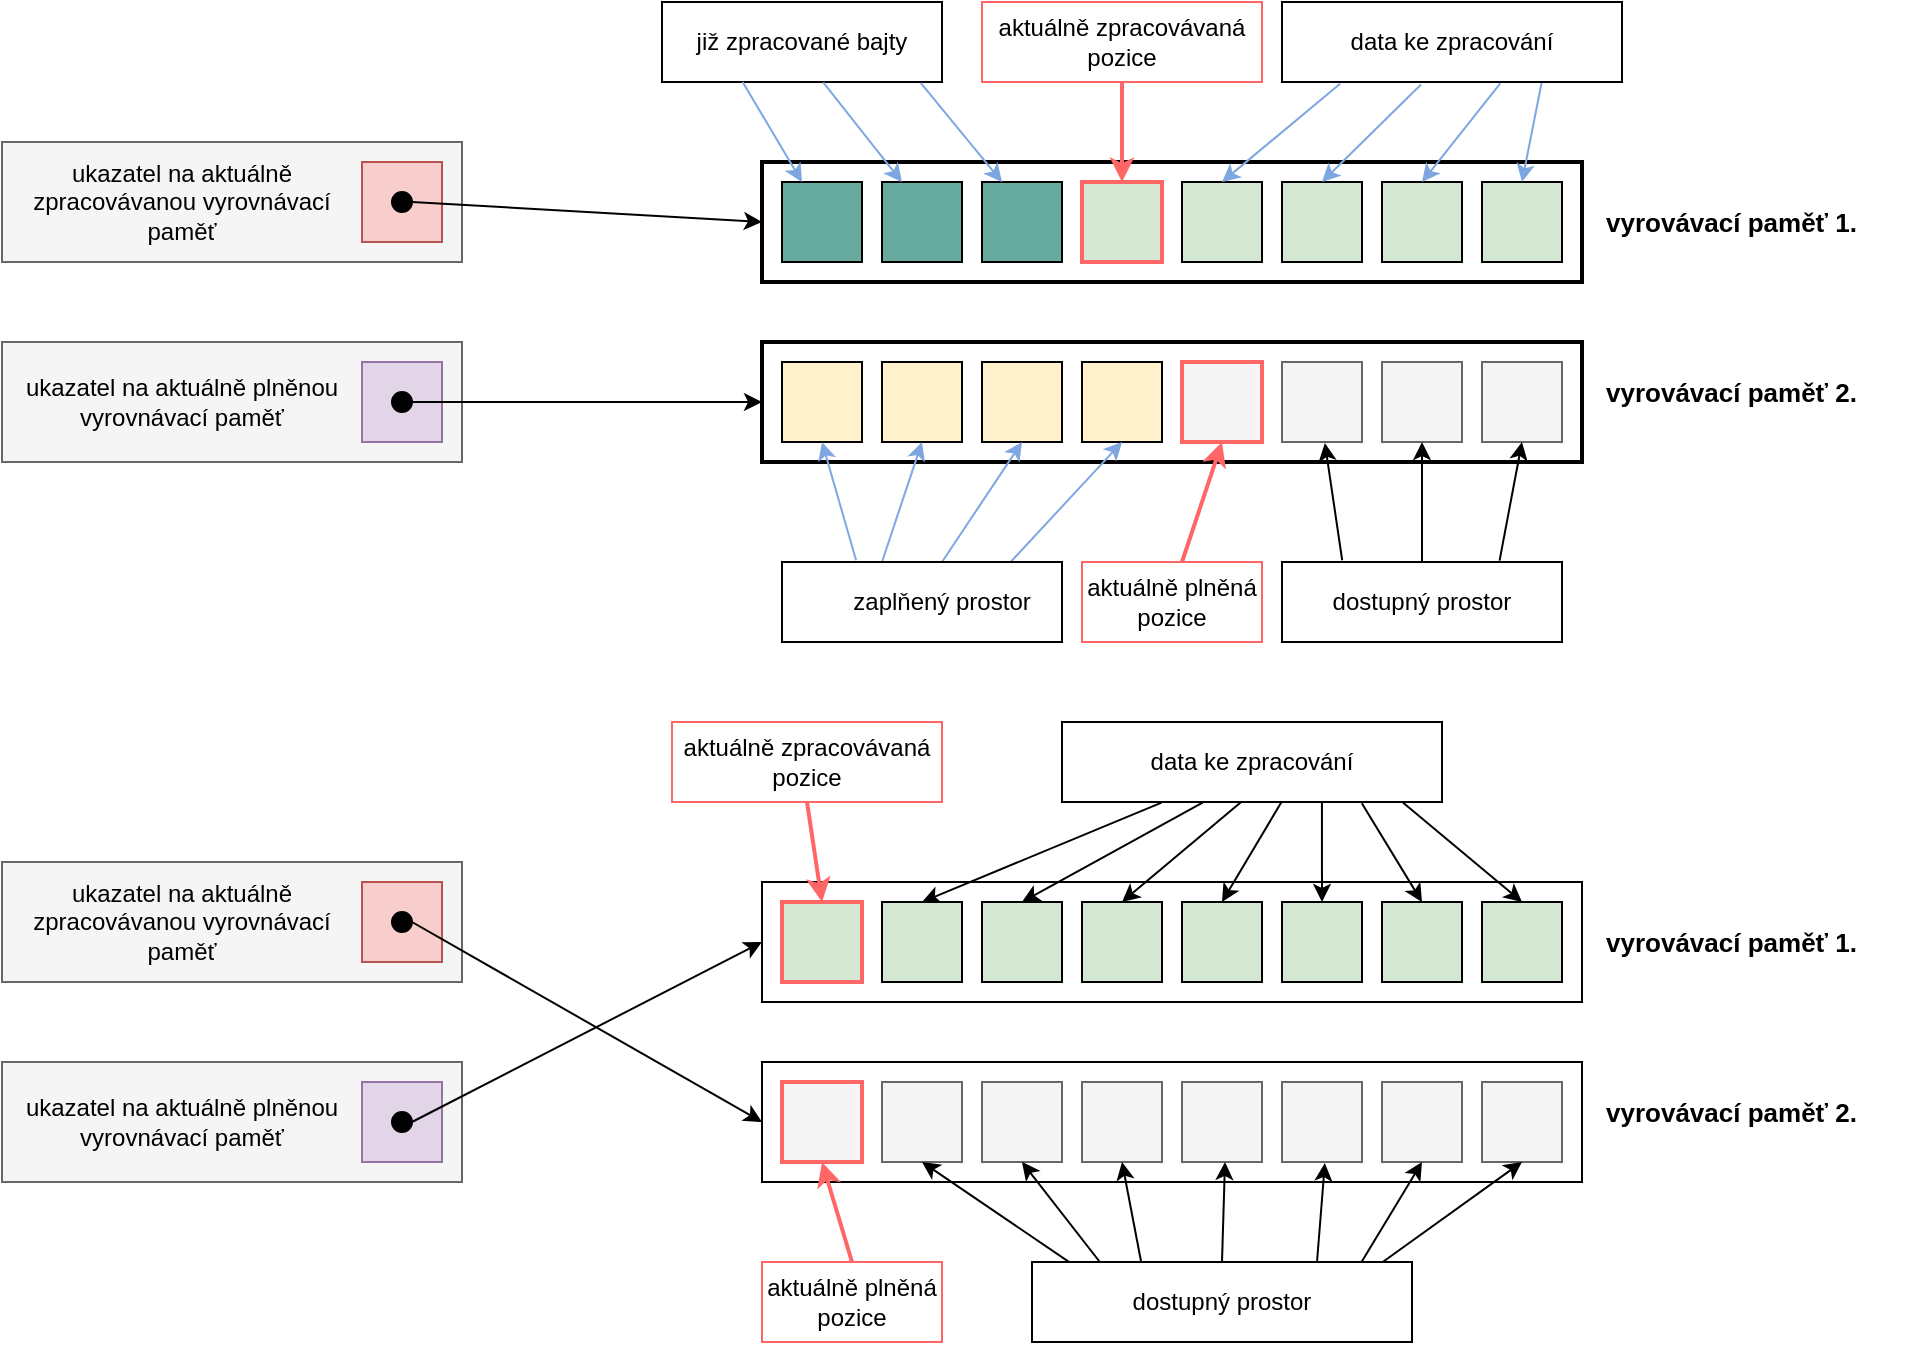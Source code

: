 <mxfile version="26.0.9">
  <diagram name="Page-1" id="GUuWuFQuGnMehdOBSOGq">
    <mxGraphModel dx="1434" dy="836" grid="1" gridSize="10" guides="1" tooltips="1" connect="1" arrows="1" fold="1" page="1" pageScale="1" pageWidth="1169" pageHeight="827" math="0" shadow="0">
      <root>
        <mxCell id="0" />
        <mxCell id="1" parent="0" />
        <mxCell id="bvdnGXiHSrHb0jFeeu1T-123" value="" style="rounded=0;whiteSpace=wrap;html=1;" parent="1" vertex="1">
          <mxGeometry x="370" y="160" width="140" height="40" as="geometry" />
        </mxCell>
        <mxCell id="bvdnGXiHSrHb0jFeeu1T-1" value="" style="rounded=0;whiteSpace=wrap;html=1;strokeWidth=2;" parent="1" vertex="1">
          <mxGeometry x="420" y="330" width="410" height="60" as="geometry" />
        </mxCell>
        <mxCell id="bvdnGXiHSrHb0jFeeu1T-2" value="" style="rounded=0;whiteSpace=wrap;html=1;fillColor=#fff2cc;strokeColor=#000000;strokeWidth=1;" parent="1" vertex="1">
          <mxGeometry x="430" y="340" width="40" height="40" as="geometry" />
        </mxCell>
        <mxCell id="bvdnGXiHSrHb0jFeeu1T-3" value="" style="rounded=0;whiteSpace=wrap;html=1;fillColor=#fff2cc;strokeColor=#000000;" parent="1" vertex="1">
          <mxGeometry x="480" y="340" width="40" height="40" as="geometry" />
        </mxCell>
        <mxCell id="bvdnGXiHSrHb0jFeeu1T-4" value="" style="rounded=0;whiteSpace=wrap;html=1;fillColor=#fff2cc;strokeColor=#000000;" parent="1" vertex="1">
          <mxGeometry x="530" y="340" width="40" height="40" as="geometry" />
        </mxCell>
        <mxCell id="bvdnGXiHSrHb0jFeeu1T-5" value="" style="rounded=0;whiteSpace=wrap;html=1;fillColor=#fff2cc;strokeColor=#000000;" parent="1" vertex="1">
          <mxGeometry x="580" y="340" width="40" height="40" as="geometry" />
        </mxCell>
        <mxCell id="bvdnGXiHSrHb0jFeeu1T-6" value="" style="rounded=0;whiteSpace=wrap;html=1;fillColor=#f5f5f5;strokeColor=#FF6666;fontColor=#333333;strokeWidth=2;" parent="1" vertex="1">
          <mxGeometry x="630" y="340" width="40" height="40" as="geometry" />
        </mxCell>
        <mxCell id="bvdnGXiHSrHb0jFeeu1T-7" value="" style="rounded=0;whiteSpace=wrap;html=1;strokeWidth=2;" parent="1" vertex="1">
          <mxGeometry x="420" y="240" width="410" height="60" as="geometry" />
        </mxCell>
        <mxCell id="bvdnGXiHSrHb0jFeeu1T-8" value="" style="rounded=0;whiteSpace=wrap;html=1;fillColor=#d5e8d4;strokeColor=#000000;" parent="1" vertex="1">
          <mxGeometry x="780" y="250" width="40" height="40" as="geometry" />
        </mxCell>
        <mxCell id="bvdnGXiHSrHb0jFeeu1T-13" value="" style="rounded=0;whiteSpace=wrap;html=1;fillColor=#d5e8d4;strokeColor=#000000;" parent="1" vertex="1">
          <mxGeometry x="680" y="250" width="40" height="40" as="geometry" />
        </mxCell>
        <mxCell id="bvdnGXiHSrHb0jFeeu1T-14" value="" style="rounded=0;whiteSpace=wrap;html=1;fillColor=#d5e8d4;strokeColor=#000000;" parent="1" vertex="1">
          <mxGeometry x="730" y="250" width="40" height="40" as="geometry" />
        </mxCell>
        <mxCell id="bvdnGXiHSrHb0jFeeu1T-15" value="" style="rounded=0;whiteSpace=wrap;html=1;fillColor=#d5e8d4;strokeColor=#FF6666;strokeWidth=2;" parent="1" vertex="1">
          <mxGeometry x="580" y="250" width="40" height="40" as="geometry" />
        </mxCell>
        <mxCell id="bvdnGXiHSrHb0jFeeu1T-16" value="" style="rounded=0;whiteSpace=wrap;html=1;fillColor=#d5e8d4;strokeColor=#000000;" parent="1" vertex="1">
          <mxGeometry x="630" y="250" width="40" height="40" as="geometry" />
        </mxCell>
        <mxCell id="bvdnGXiHSrHb0jFeeu1T-17" value="" style="rounded=0;whiteSpace=wrap;html=1;fillColor=#67AB9F;strokeColor=#000000;" parent="1" vertex="1">
          <mxGeometry x="480" y="250" width="40" height="40" as="geometry" />
        </mxCell>
        <mxCell id="bvdnGXiHSrHb0jFeeu1T-18" value="" style="rounded=0;whiteSpace=wrap;html=1;fillColor=#67AB9F;strokeColor=#000000;" parent="1" vertex="1">
          <mxGeometry x="530" y="250" width="40" height="40" as="geometry" />
        </mxCell>
        <mxCell id="bvdnGXiHSrHb0jFeeu1T-19" value="" style="rounded=0;whiteSpace=wrap;html=1;fillColor=#67AB9F;strokeColor=#000000;" parent="1" vertex="1">
          <mxGeometry x="430" y="250" width="40" height="40" as="geometry" />
        </mxCell>
        <mxCell id="bvdnGXiHSrHb0jFeeu1T-22" value="" style="endArrow=classic;html=1;rounded=0;entryX=0.25;entryY=0;entryDx=0;entryDy=0;fillColor=#f8cecc;strokeColor=#7EA6E0;exitX=0.288;exitY=0.999;exitDx=0;exitDy=0;exitPerimeter=0;" parent="1" source="bvdnGXiHSrHb0jFeeu1T-26" target="bvdnGXiHSrHb0jFeeu1T-19" edge="1">
          <mxGeometry width="50" height="50" relative="1" as="geometry">
            <mxPoint x="390" y="190" as="sourcePoint" />
            <mxPoint x="400" y="150" as="targetPoint" />
          </mxGeometry>
        </mxCell>
        <mxCell id="bvdnGXiHSrHb0jFeeu1T-23" value="" style="endArrow=classic;html=1;rounded=0;entryX=0.25;entryY=0;entryDx=0;entryDy=0;fillColor=#f8cecc;strokeColor=#7EA6E0;exitX=0.576;exitY=1.005;exitDx=0;exitDy=0;exitPerimeter=0;" parent="1" source="bvdnGXiHSrHb0jFeeu1T-26" target="bvdnGXiHSrHb0jFeeu1T-17" edge="1">
          <mxGeometry width="50" height="50" relative="1" as="geometry">
            <mxPoint x="410" y="190" as="sourcePoint" />
            <mxPoint x="450" y="250" as="targetPoint" />
          </mxGeometry>
        </mxCell>
        <mxCell id="bvdnGXiHSrHb0jFeeu1T-24" value="" style="endArrow=classic;html=1;rounded=0;entryX=0.25;entryY=0;entryDx=0;entryDy=0;fillColor=#f8cecc;strokeColor=#7EA6E0;exitX=0.924;exitY=1.012;exitDx=0;exitDy=0;exitPerimeter=0;" parent="1" source="bvdnGXiHSrHb0jFeeu1T-26" edge="1">
          <mxGeometry width="50" height="50" relative="1" as="geometry">
            <mxPoint x="460" y="190" as="sourcePoint" />
            <mxPoint x="540" y="250" as="targetPoint" />
          </mxGeometry>
        </mxCell>
        <mxCell id="bvdnGXiHSrHb0jFeeu1T-26" value="již zpracované bajty" style="text;html=1;align=center;verticalAlign=middle;whiteSpace=wrap;rounded=0;" parent="1" vertex="1">
          <mxGeometry x="370" y="160" width="140" height="40" as="geometry" />
        </mxCell>
        <mxCell id="bvdnGXiHSrHb0jFeeu1T-27" value="" style="endArrow=classic;html=1;rounded=0;entryX=0.5;entryY=0;entryDx=0;entryDy=0;fillColor=#dae8fc;strokeColor=#FF6666;exitX=0.5;exitY=1;exitDx=0;exitDy=0;strokeWidth=2;" parent="1" source="bvdnGXiHSrHb0jFeeu1T-121" target="bvdnGXiHSrHb0jFeeu1T-15" edge="1">
          <mxGeometry width="50" height="50" relative="1" as="geometry">
            <mxPoint x="600" y="210" as="sourcePoint" />
            <mxPoint x="590" y="300" as="targetPoint" />
          </mxGeometry>
        </mxCell>
        <mxCell id="bvdnGXiHSrHb0jFeeu1T-30" value="" style="endArrow=classic;html=1;rounded=0;exitX=0.171;exitY=1.022;exitDx=0;exitDy=0;entryX=0.5;entryY=0;entryDx=0;entryDy=0;fillColor=#fff2cc;strokeColor=#7EA6E0;exitPerimeter=0;" parent="1" source="bvdnGXiHSrHb0jFeeu1T-34" target="bvdnGXiHSrHb0jFeeu1T-16" edge="1">
          <mxGeometry width="50" height="50" relative="1" as="geometry">
            <mxPoint x="680.0" y="190" as="sourcePoint" />
            <mxPoint x="720" y="300" as="targetPoint" />
          </mxGeometry>
        </mxCell>
        <mxCell id="bvdnGXiHSrHb0jFeeu1T-31" value="" style="endArrow=classic;html=1;rounded=0;exitX=0.409;exitY=1.031;exitDx=0;exitDy=0;entryX=0.5;entryY=0;entryDx=0;entryDy=0;fillColor=#fff2cc;strokeColor=#7EA6E0;exitPerimeter=0;" parent="1" source="bvdnGXiHSrHb0jFeeu1T-34" target="bvdnGXiHSrHb0jFeeu1T-13" edge="1">
          <mxGeometry width="50" height="50" relative="1" as="geometry">
            <mxPoint x="701.42" y="191.38" as="sourcePoint" />
            <mxPoint x="720" y="300" as="targetPoint" />
          </mxGeometry>
        </mxCell>
        <mxCell id="bvdnGXiHSrHb0jFeeu1T-32" value="" style="endArrow=classic;html=1;rounded=0;exitX=0.642;exitY=1.016;exitDx=0;exitDy=0;entryX=0.5;entryY=0;entryDx=0;entryDy=0;fillColor=#fff2cc;strokeColor=#7EA6E0;exitPerimeter=0;" parent="1" source="bvdnGXiHSrHb0jFeeu1T-34" target="bvdnGXiHSrHb0jFeeu1T-14" edge="1">
          <mxGeometry width="50" height="50" relative="1" as="geometry">
            <mxPoint x="725" y="190" as="sourcePoint" />
            <mxPoint x="710" y="260" as="targetPoint" />
          </mxGeometry>
        </mxCell>
        <mxCell id="bvdnGXiHSrHb0jFeeu1T-33" value="" style="endArrow=classic;html=1;rounded=0;exitX=0.764;exitY=1;exitDx=0;exitDy=0;entryX=0.5;entryY=0;entryDx=0;entryDy=0;fillColor=#fff2cc;strokeColor=#7EA6E0;exitPerimeter=0;" parent="1" source="bvdnGXiHSrHb0jFeeu1T-34" target="bvdnGXiHSrHb0jFeeu1T-8" edge="1">
          <mxGeometry width="50" height="50" relative="1" as="geometry">
            <mxPoint x="770" y="190" as="sourcePoint" />
            <mxPoint x="760" y="260" as="targetPoint" />
          </mxGeometry>
        </mxCell>
        <mxCell id="bvdnGXiHSrHb0jFeeu1T-34" value="data ke zpracování" style="rounded=0;whiteSpace=wrap;html=1;strokeColor=#000000;" parent="1" vertex="1">
          <mxGeometry x="680" y="160" width="170" height="40" as="geometry" />
        </mxCell>
        <mxCell id="bvdnGXiHSrHb0jFeeu1T-35" value="&lt;font style=&quot;font-size: 13px;&quot;&gt;&lt;b&gt;vyrovávací paměť 1.&lt;/b&gt;&lt;/font&gt;" style="text;html=1;align=left;verticalAlign=middle;whiteSpace=wrap;rounded=0;" parent="1" vertex="1">
          <mxGeometry x="840" y="255" width="160" height="30" as="geometry" />
        </mxCell>
        <mxCell id="bvdnGXiHSrHb0jFeeu1T-36" value="&lt;font style=&quot;font-size: 13px;&quot;&gt;&lt;b&gt;vyrovávací paměť 2.&lt;/b&gt;&lt;/font&gt;" style="text;html=1;align=left;verticalAlign=middle;whiteSpace=wrap;rounded=0;" parent="1" vertex="1">
          <mxGeometry x="840" y="340" width="160" height="30" as="geometry" />
        </mxCell>
        <mxCell id="bvdnGXiHSrHb0jFeeu1T-38" value="" style="rounded=0;whiteSpace=wrap;html=1;fillColor=#f5f5f5;fontColor=#333333;strokeColor=#666666;" parent="1" vertex="1">
          <mxGeometry x="40" y="330" width="230" height="60" as="geometry" />
        </mxCell>
        <mxCell id="bvdnGXiHSrHb0jFeeu1T-39" value="ukazatel na aktuálně plněnou vyrovnávací paměť" style="text;html=1;align=center;verticalAlign=middle;whiteSpace=wrap;rounded=0;" parent="1" vertex="1">
          <mxGeometry x="50" y="330" width="160" height="60" as="geometry" />
        </mxCell>
        <mxCell id="bvdnGXiHSrHb0jFeeu1T-40" value="" style="rounded=0;whiteSpace=wrap;html=1;fillColor=#e1d5e7;strokeColor=#9673a6;" parent="1" vertex="1">
          <mxGeometry x="220" y="340" width="40" height="40" as="geometry" />
        </mxCell>
        <mxCell id="bvdnGXiHSrHb0jFeeu1T-42" value="" style="endArrow=classic;html=1;rounded=0;exitX=1;exitY=0.5;exitDx=0;exitDy=0;entryX=0;entryY=0.5;entryDx=0;entryDy=0;" parent="1" source="bvdnGXiHSrHb0jFeeu1T-46" target="bvdnGXiHSrHb0jFeeu1T-1" edge="1">
          <mxGeometry width="50" height="50" relative="1" as="geometry">
            <mxPoint x="290" y="380" as="sourcePoint" />
            <mxPoint x="300" y="342" as="targetPoint" />
          </mxGeometry>
        </mxCell>
        <mxCell id="bvdnGXiHSrHb0jFeeu1T-46" value="" style="ellipse;whiteSpace=wrap;html=1;aspect=fixed;fillColor=#000000;" parent="1" vertex="1">
          <mxGeometry x="235" y="355" width="10" height="10" as="geometry" />
        </mxCell>
        <mxCell id="bvdnGXiHSrHb0jFeeu1T-47" value="" style="rounded=0;whiteSpace=wrap;html=1;fillColor=#f5f5f5;fontColor=#333333;strokeColor=#666666;" parent="1" vertex="1">
          <mxGeometry x="40" y="230" width="230" height="60" as="geometry" />
        </mxCell>
        <mxCell id="bvdnGXiHSrHb0jFeeu1T-48" value="ukazatel na aktuálně zpracovávanou vyrovnávací paměť" style="text;html=1;align=center;verticalAlign=middle;whiteSpace=wrap;rounded=0;" parent="1" vertex="1">
          <mxGeometry x="50" y="230" width="160" height="60" as="geometry" />
        </mxCell>
        <mxCell id="bvdnGXiHSrHb0jFeeu1T-49" value="" style="rounded=0;whiteSpace=wrap;html=1;fillColor=#f8cecc;strokeColor=#b85450;" parent="1" vertex="1">
          <mxGeometry x="220" y="240" width="40" height="40" as="geometry" />
        </mxCell>
        <mxCell id="bvdnGXiHSrHb0jFeeu1T-50" value="" style="ellipse;whiteSpace=wrap;html=1;aspect=fixed;fillColor=#000000;" parent="1" vertex="1">
          <mxGeometry x="235" y="255" width="10" height="10" as="geometry" />
        </mxCell>
        <mxCell id="bvdnGXiHSrHb0jFeeu1T-51" value="" style="endArrow=classic;html=1;rounded=0;exitX=1;exitY=0.5;exitDx=0;exitDy=0;entryX=0;entryY=0.5;entryDx=0;entryDy=0;" parent="1" source="bvdnGXiHSrHb0jFeeu1T-50" target="bvdnGXiHSrHb0jFeeu1T-7" edge="1">
          <mxGeometry width="50" height="50" relative="1" as="geometry">
            <mxPoint x="190" y="290" as="sourcePoint" />
            <mxPoint x="380" y="250" as="targetPoint" />
          </mxGeometry>
        </mxCell>
        <mxCell id="bvdnGXiHSrHb0jFeeu1T-52" value="" style="rounded=0;whiteSpace=wrap;html=1;fillColor=#f5f5f5;strokeColor=#666666;fontColor=#333333;" parent="1" vertex="1">
          <mxGeometry x="680" y="340" width="40" height="40" as="geometry" />
        </mxCell>
        <mxCell id="bvdnGXiHSrHb0jFeeu1T-53" value="" style="rounded=0;whiteSpace=wrap;html=1;fillColor=#f5f5f5;strokeColor=#666666;fontColor=#333333;" parent="1" vertex="1">
          <mxGeometry x="730" y="340" width="40" height="40" as="geometry" />
        </mxCell>
        <mxCell id="bvdnGXiHSrHb0jFeeu1T-54" value="" style="rounded=0;whiteSpace=wrap;html=1;fillColor=#f5f5f5;strokeColor=#666666;fontColor=#333333;" parent="1" vertex="1">
          <mxGeometry x="780" y="340" width="40" height="40" as="geometry" />
        </mxCell>
        <mxCell id="bvdnGXiHSrHb0jFeeu1T-55" value="" style="endArrow=classic;html=1;rounded=0;entryX=0.5;entryY=1;entryDx=0;entryDy=0;fillColor=#f8cecc;strokeColor=#7EA6E0;exitX=0.142;exitY=-0.023;exitDx=0;exitDy=0;exitPerimeter=0;" parent="1" source="bvdnGXiHSrHb0jFeeu1T-60" target="bvdnGXiHSrHb0jFeeu1T-2" edge="1">
          <mxGeometry width="50" height="50" relative="1" as="geometry">
            <mxPoint x="470" y="440" as="sourcePoint" />
            <mxPoint x="455" y="460" as="targetPoint" />
          </mxGeometry>
        </mxCell>
        <mxCell id="bvdnGXiHSrHb0jFeeu1T-56" value="" style="endArrow=classic;html=1;rounded=0;entryX=0.5;entryY=1;entryDx=0;entryDy=0;fillColor=#f8cecc;strokeColor=#7EA6E0;exitX=0.25;exitY=0;exitDx=0;exitDy=0;" parent="1" source="bvdnGXiHSrHb0jFeeu1T-60" edge="1">
          <mxGeometry width="50" height="50" relative="1" as="geometry">
            <mxPoint x="510" y="440" as="sourcePoint" />
            <mxPoint x="500" y="380" as="targetPoint" />
          </mxGeometry>
        </mxCell>
        <mxCell id="bvdnGXiHSrHb0jFeeu1T-57" value="" style="endArrow=classic;html=1;rounded=0;entryX=0.5;entryY=1;entryDx=0;entryDy=0;fillColor=#f8cecc;strokeColor=#7EA6E0;exitX=0.5;exitY=0;exitDx=0;exitDy=0;" parent="1" source="bvdnGXiHSrHb0jFeeu1T-60" edge="1">
          <mxGeometry width="50" height="50" relative="1" as="geometry">
            <mxPoint x="530" y="440" as="sourcePoint" />
            <mxPoint x="550" y="380" as="targetPoint" />
          </mxGeometry>
        </mxCell>
        <mxCell id="bvdnGXiHSrHb0jFeeu1T-58" value="" style="endArrow=classic;html=1;rounded=0;entryX=0.5;entryY=1;entryDx=0;entryDy=0;fillColor=#f8cecc;strokeColor=#7EA6E0;exitX=0.786;exitY=0;exitDx=0;exitDy=0;exitPerimeter=0;" parent="1" source="bvdnGXiHSrHb0jFeeu1T-60" target="bvdnGXiHSrHb0jFeeu1T-5" edge="1">
          <mxGeometry width="50" height="50" relative="1" as="geometry">
            <mxPoint x="570" y="440" as="sourcePoint" />
            <mxPoint x="605" y="380" as="targetPoint" />
          </mxGeometry>
        </mxCell>
        <mxCell id="bvdnGXiHSrHb0jFeeu1T-59" value="" style="rounded=0;whiteSpace=wrap;html=1;" parent="1" vertex="1">
          <mxGeometry x="430" y="440" width="140" height="40" as="geometry" />
        </mxCell>
        <mxCell id="bvdnGXiHSrHb0jFeeu1T-60" value="zaplňený prostor" style="text;html=1;align=center;verticalAlign=middle;whiteSpace=wrap;rounded=0;" parent="1" vertex="1">
          <mxGeometry x="450" y="440" width="120" height="40" as="geometry" />
        </mxCell>
        <mxCell id="bvdnGXiHSrHb0jFeeu1T-61" value="" style="rounded=0;whiteSpace=wrap;html=1;" parent="1" vertex="1">
          <mxGeometry x="680" y="440" width="140" height="40" as="geometry" />
        </mxCell>
        <mxCell id="bvdnGXiHSrHb0jFeeu1T-62" value="dostupný prostor" style="text;html=1;align=center;verticalAlign=middle;whiteSpace=wrap;rounded=0;" parent="1" vertex="1">
          <mxGeometry x="680" y="440" width="140" height="40" as="geometry" />
        </mxCell>
        <mxCell id="bvdnGXiHSrHb0jFeeu1T-63" value="" style="endArrow=classic;html=1;rounded=0;entryX=0.5;entryY=1;entryDx=0;entryDy=0;strokeColor=#FF6666;strokeWidth=2;" parent="1" target="bvdnGXiHSrHb0jFeeu1T-6" edge="1">
          <mxGeometry width="50" height="50" relative="1" as="geometry">
            <mxPoint x="630" y="440" as="sourcePoint" />
            <mxPoint x="700" y="440" as="targetPoint" />
          </mxGeometry>
        </mxCell>
        <mxCell id="bvdnGXiHSrHb0jFeeu1T-64" value="" style="endArrow=classic;html=1;rounded=0;entryX=0.536;entryY=1.013;entryDx=0;entryDy=0;entryPerimeter=0;exitX=0.215;exitY=-0.022;exitDx=0;exitDy=0;exitPerimeter=0;" parent="1" source="bvdnGXiHSrHb0jFeeu1T-62" target="bvdnGXiHSrHb0jFeeu1T-52" edge="1">
          <mxGeometry width="50" height="50" relative="1" as="geometry">
            <mxPoint x="660" y="470" as="sourcePoint" />
            <mxPoint x="710" y="420" as="targetPoint" />
          </mxGeometry>
        </mxCell>
        <mxCell id="bvdnGXiHSrHb0jFeeu1T-65" value="" style="endArrow=classic;html=1;rounded=0;entryX=0.5;entryY=1;entryDx=0;entryDy=0;exitX=0.5;exitY=0;exitDx=0;exitDy=0;" parent="1" source="bvdnGXiHSrHb0jFeeu1T-62" target="bvdnGXiHSrHb0jFeeu1T-53" edge="1">
          <mxGeometry width="50" height="50" relative="1" as="geometry">
            <mxPoint x="699" y="450" as="sourcePoint" />
            <mxPoint x="711" y="391" as="targetPoint" />
          </mxGeometry>
        </mxCell>
        <mxCell id="bvdnGXiHSrHb0jFeeu1T-66" value="" style="endArrow=classic;html=1;rounded=0;exitX=0.777;exitY=-0.017;exitDx=0;exitDy=0;exitPerimeter=0;entryX=0.5;entryY=1;entryDx=0;entryDy=0;" parent="1" source="bvdnGXiHSrHb0jFeeu1T-62" target="bvdnGXiHSrHb0jFeeu1T-54" edge="1">
          <mxGeometry width="50" height="50" relative="1" as="geometry">
            <mxPoint x="760" y="450" as="sourcePoint" />
            <mxPoint x="810" y="400" as="targetPoint" />
          </mxGeometry>
        </mxCell>
        <mxCell id="bvdnGXiHSrHb0jFeeu1T-67" value="" style="rounded=0;whiteSpace=wrap;html=1;" parent="1" vertex="1">
          <mxGeometry x="420" y="690" width="410" height="60" as="geometry" />
        </mxCell>
        <mxCell id="bvdnGXiHSrHb0jFeeu1T-72" value="" style="rounded=0;whiteSpace=wrap;html=1;fillColor=#f5f5f5;strokeColor=#666666;fontColor=#333333;" parent="1" vertex="1">
          <mxGeometry x="630" y="700" width="40" height="40" as="geometry" />
        </mxCell>
        <mxCell id="bvdnGXiHSrHb0jFeeu1T-73" value="" style="rounded=0;whiteSpace=wrap;html=1;" parent="1" vertex="1">
          <mxGeometry x="420" y="600" width="410" height="60" as="geometry" />
        </mxCell>
        <mxCell id="bvdnGXiHSrHb0jFeeu1T-74" value="" style="rounded=0;whiteSpace=wrap;html=1;fillColor=#d5e8d4;strokeColor=#000000;" parent="1" vertex="1">
          <mxGeometry x="780" y="610" width="40" height="40" as="geometry" />
        </mxCell>
        <mxCell id="bvdnGXiHSrHb0jFeeu1T-75" value="" style="rounded=0;whiteSpace=wrap;html=1;fillColor=#d5e8d4;strokeColor=#000000;" parent="1" vertex="1">
          <mxGeometry x="680" y="610" width="40" height="40" as="geometry" />
        </mxCell>
        <mxCell id="bvdnGXiHSrHb0jFeeu1T-76" value="" style="rounded=0;whiteSpace=wrap;html=1;fillColor=#d5e8d4;strokeColor=#000000;" parent="1" vertex="1">
          <mxGeometry x="730" y="610" width="40" height="40" as="geometry" />
        </mxCell>
        <mxCell id="bvdnGXiHSrHb0jFeeu1T-77" value="" style="rounded=0;whiteSpace=wrap;html=1;fillColor=#d5e8d4;strokeColor=#000000;" parent="1" vertex="1">
          <mxGeometry x="580" y="610" width="40" height="40" as="geometry" />
        </mxCell>
        <mxCell id="bvdnGXiHSrHb0jFeeu1T-78" value="" style="rounded=0;whiteSpace=wrap;html=1;fillColor=#d5e8d4;strokeColor=#000000;" parent="1" vertex="1">
          <mxGeometry x="630" y="610" width="40" height="40" as="geometry" />
        </mxCell>
        <mxCell id="bvdnGXiHSrHb0jFeeu1T-84" value="" style="endArrow=classic;html=1;rounded=0;entryX=0.5;entryY=0;entryDx=0;entryDy=0;fillColor=#f8cecc;strokeColor=#FF6666;exitX=0.5;exitY=1;exitDx=0;exitDy=0;strokeWidth=2;" parent="1" source="bvdnGXiHSrHb0jFeeu1T-135" target="bvdnGXiHSrHb0jFeeu1T-137" edge="1">
          <mxGeometry width="50" height="50" relative="1" as="geometry">
            <mxPoint x="250" y="490" as="sourcePoint" />
            <mxPoint x="330" y="550" as="targetPoint" />
          </mxGeometry>
        </mxCell>
        <mxCell id="bvdnGXiHSrHb0jFeeu1T-86" value="" style="endArrow=classic;html=1;rounded=0;entryX=0.5;entryY=0;entryDx=0;entryDy=0;fillColor=#dae8fc;strokeColor=#000000;exitX=0.262;exitY=1.007;exitDx=0;exitDy=0;exitPerimeter=0;" parent="1" source="bvdnGXiHSrHb0jFeeu1T-92" target="bvdnGXiHSrHb0jFeeu1T-139" edge="1">
          <mxGeometry width="50" height="50" relative="1" as="geometry">
            <mxPoint x="560" y="550" as="sourcePoint" />
            <mxPoint x="590" y="660" as="targetPoint" />
          </mxGeometry>
        </mxCell>
        <mxCell id="bvdnGXiHSrHb0jFeeu1T-88" value="" style="endArrow=classic;html=1;rounded=0;exitX=0.578;exitY=0.997;exitDx=0;exitDy=0;entryX=0.5;entryY=0;entryDx=0;entryDy=0;fillColor=#fff2cc;strokeColor=#000000;exitPerimeter=0;" parent="1" source="bvdnGXiHSrHb0jFeeu1T-92" target="bvdnGXiHSrHb0jFeeu1T-78" edge="1">
          <mxGeometry width="50" height="50" relative="1" as="geometry">
            <mxPoint x="680.0" y="550" as="sourcePoint" />
            <mxPoint x="720" y="660" as="targetPoint" />
          </mxGeometry>
        </mxCell>
        <mxCell id="bvdnGXiHSrHb0jFeeu1T-89" value="" style="endArrow=classic;html=1;rounded=0;exitX=0.684;exitY=1;exitDx=0;exitDy=0;entryX=0.5;entryY=0;entryDx=0;entryDy=0;fillColor=#fff2cc;strokeColor=#000000;exitPerimeter=0;" parent="1" source="bvdnGXiHSrHb0jFeeu1T-92" target="bvdnGXiHSrHb0jFeeu1T-75" edge="1">
          <mxGeometry width="50" height="50" relative="1" as="geometry">
            <mxPoint x="701.42" y="551.38" as="sourcePoint" />
            <mxPoint x="720" y="660" as="targetPoint" />
          </mxGeometry>
        </mxCell>
        <mxCell id="bvdnGXiHSrHb0jFeeu1T-90" value="" style="endArrow=classic;html=1;rounded=0;exitX=0.789;exitY=1.016;exitDx=0;exitDy=0;entryX=0.5;entryY=0;entryDx=0;entryDy=0;fillColor=#fff2cc;strokeColor=#000000;exitPerimeter=0;" parent="1" source="bvdnGXiHSrHb0jFeeu1T-92" target="bvdnGXiHSrHb0jFeeu1T-76" edge="1">
          <mxGeometry width="50" height="50" relative="1" as="geometry">
            <mxPoint x="725" y="550" as="sourcePoint" />
            <mxPoint x="710" y="620" as="targetPoint" />
          </mxGeometry>
        </mxCell>
        <mxCell id="bvdnGXiHSrHb0jFeeu1T-91" value="" style="endArrow=classic;html=1;rounded=0;exitX=0.897;exitY=1.007;exitDx=0;exitDy=0;entryX=0.5;entryY=0;entryDx=0;entryDy=0;fillColor=#fff2cc;strokeColor=#000000;exitPerimeter=0;" parent="1" source="bvdnGXiHSrHb0jFeeu1T-92" target="bvdnGXiHSrHb0jFeeu1T-74" edge="1">
          <mxGeometry width="50" height="50" relative="1" as="geometry">
            <mxPoint x="770" y="550" as="sourcePoint" />
            <mxPoint x="760" y="620" as="targetPoint" />
          </mxGeometry>
        </mxCell>
        <mxCell id="bvdnGXiHSrHb0jFeeu1T-92" value="data ke zpracování" style="rounded=0;whiteSpace=wrap;html=1;strokeColor=#000000;" parent="1" vertex="1">
          <mxGeometry x="570" y="520" width="190" height="40" as="geometry" />
        </mxCell>
        <mxCell id="bvdnGXiHSrHb0jFeeu1T-93" value="" style="rounded=0;whiteSpace=wrap;html=1;fillColor=#f5f5f5;fontColor=#333333;strokeColor=#666666;" parent="1" vertex="1">
          <mxGeometry x="40" y="690" width="230" height="60" as="geometry" />
        </mxCell>
        <mxCell id="bvdnGXiHSrHb0jFeeu1T-94" value="ukazatel na aktuálně plněnou vyrovnávací paměť" style="text;html=1;align=center;verticalAlign=middle;whiteSpace=wrap;rounded=0;" parent="1" vertex="1">
          <mxGeometry x="50" y="690" width="160" height="60" as="geometry" />
        </mxCell>
        <mxCell id="bvdnGXiHSrHb0jFeeu1T-95" value="" style="rounded=0;whiteSpace=wrap;html=1;fillColor=#e1d5e7;strokeColor=#9673a6;" parent="1" vertex="1">
          <mxGeometry x="220" y="700" width="40" height="40" as="geometry" />
        </mxCell>
        <mxCell id="bvdnGXiHSrHb0jFeeu1T-96" value="" style="endArrow=classic;html=1;rounded=0;exitX=1;exitY=0.5;exitDx=0;exitDy=0;entryX=0;entryY=0.5;entryDx=0;entryDy=0;" parent="1" source="bvdnGXiHSrHb0jFeeu1T-97" target="bvdnGXiHSrHb0jFeeu1T-73" edge="1">
          <mxGeometry width="50" height="50" relative="1" as="geometry">
            <mxPoint x="290" y="740" as="sourcePoint" />
            <mxPoint x="410" y="640" as="targetPoint" />
          </mxGeometry>
        </mxCell>
        <mxCell id="bvdnGXiHSrHb0jFeeu1T-97" value="" style="ellipse;whiteSpace=wrap;html=1;aspect=fixed;fillColor=#000000;" parent="1" vertex="1">
          <mxGeometry x="235" y="715" width="10" height="10" as="geometry" />
        </mxCell>
        <mxCell id="bvdnGXiHSrHb0jFeeu1T-98" value="" style="rounded=0;whiteSpace=wrap;html=1;fillColor=#f5f5f5;fontColor=#333333;strokeColor=#666666;" parent="1" vertex="1">
          <mxGeometry x="40" y="590" width="230" height="60" as="geometry" />
        </mxCell>
        <mxCell id="bvdnGXiHSrHb0jFeeu1T-99" value="ukazatel na aktuálně zpracovávanou vyrovnávací paměť" style="text;html=1;align=center;verticalAlign=middle;whiteSpace=wrap;rounded=0;" parent="1" vertex="1">
          <mxGeometry x="50" y="590" width="160" height="60" as="geometry" />
        </mxCell>
        <mxCell id="bvdnGXiHSrHb0jFeeu1T-100" value="" style="rounded=0;whiteSpace=wrap;html=1;fillColor=#f8cecc;strokeColor=#b85450;" parent="1" vertex="1">
          <mxGeometry x="220" y="600" width="40" height="40" as="geometry" />
        </mxCell>
        <mxCell id="bvdnGXiHSrHb0jFeeu1T-101" value="" style="ellipse;whiteSpace=wrap;html=1;aspect=fixed;fillColor=#000000;" parent="1" vertex="1">
          <mxGeometry x="235" y="615" width="10" height="10" as="geometry" />
        </mxCell>
        <mxCell id="bvdnGXiHSrHb0jFeeu1T-102" value="" style="endArrow=classic;html=1;rounded=0;exitX=1;exitY=0.5;exitDx=0;exitDy=0;entryX=0;entryY=0.5;entryDx=0;entryDy=0;" parent="1" source="bvdnGXiHSrHb0jFeeu1T-101" target="bvdnGXiHSrHb0jFeeu1T-67" edge="1">
          <mxGeometry width="50" height="50" relative="1" as="geometry">
            <mxPoint x="190" y="650" as="sourcePoint" />
            <mxPoint x="380" y="610" as="targetPoint" />
          </mxGeometry>
        </mxCell>
        <mxCell id="bvdnGXiHSrHb0jFeeu1T-103" value="" style="rounded=0;whiteSpace=wrap;html=1;fillColor=#f5f5f5;strokeColor=#666666;fontColor=#333333;" parent="1" vertex="1">
          <mxGeometry x="680" y="700" width="40" height="40" as="geometry" />
        </mxCell>
        <mxCell id="bvdnGXiHSrHb0jFeeu1T-104" value="" style="rounded=0;whiteSpace=wrap;html=1;fillColor=#f5f5f5;strokeColor=#666666;fontColor=#333333;" parent="1" vertex="1">
          <mxGeometry x="730" y="700" width="40" height="40" as="geometry" />
        </mxCell>
        <mxCell id="bvdnGXiHSrHb0jFeeu1T-105" value="" style="rounded=0;whiteSpace=wrap;html=1;fillColor=#f5f5f5;strokeColor=#666666;fontColor=#333333;" parent="1" vertex="1">
          <mxGeometry x="780" y="700" width="40" height="40" as="geometry" />
        </mxCell>
        <mxCell id="bvdnGXiHSrHb0jFeeu1T-106" value="" style="endArrow=classic;html=1;rounded=0;entryX=0.5;entryY=1;entryDx=0;entryDy=0;fillColor=#f8cecc;strokeColor=#FF6666;exitX=0.5;exitY=0;exitDx=0;exitDy=0;strokeWidth=2;" parent="1" source="bvdnGXiHSrHb0jFeeu1T-129" edge="1">
          <mxGeometry width="50" height="50" relative="1" as="geometry">
            <mxPoint x="470" y="800" as="sourcePoint" />
            <mxPoint x="450" y="740" as="targetPoint" />
          </mxGeometry>
        </mxCell>
        <mxCell id="bvdnGXiHSrHb0jFeeu1T-112" value="" style="rounded=0;whiteSpace=wrap;html=1;" parent="1" vertex="1">
          <mxGeometry x="555" y="790" width="190" height="40" as="geometry" />
        </mxCell>
        <mxCell id="bvdnGXiHSrHb0jFeeu1T-113" value="dostupný prostor" style="text;html=1;align=center;verticalAlign=middle;whiteSpace=wrap;rounded=0;" parent="1" vertex="1">
          <mxGeometry x="555" y="790" width="190" height="40" as="geometry" />
        </mxCell>
        <mxCell id="bvdnGXiHSrHb0jFeeu1T-115" value="" style="endArrow=classic;html=1;rounded=0;entryX=0.536;entryY=1.013;entryDx=0;entryDy=0;entryPerimeter=0;exitX=0.75;exitY=0;exitDx=0;exitDy=0;" parent="1" source="bvdnGXiHSrHb0jFeeu1T-113" target="bvdnGXiHSrHb0jFeeu1T-103" edge="1">
          <mxGeometry width="50" height="50" relative="1" as="geometry">
            <mxPoint x="660" y="830" as="sourcePoint" />
            <mxPoint x="710" y="780" as="targetPoint" />
          </mxGeometry>
        </mxCell>
        <mxCell id="bvdnGXiHSrHb0jFeeu1T-116" value="" style="endArrow=classic;html=1;rounded=0;entryX=0.5;entryY=1;entryDx=0;entryDy=0;exitX=0.868;exitY=-0.007;exitDx=0;exitDy=0;exitPerimeter=0;" parent="1" source="bvdnGXiHSrHb0jFeeu1T-113" target="bvdnGXiHSrHb0jFeeu1T-104" edge="1">
          <mxGeometry width="50" height="50" relative="1" as="geometry">
            <mxPoint x="699" y="810" as="sourcePoint" />
            <mxPoint x="711" y="751" as="targetPoint" />
          </mxGeometry>
        </mxCell>
        <mxCell id="bvdnGXiHSrHb0jFeeu1T-117" value="" style="endArrow=classic;html=1;rounded=0;exitX=0.923;exitY=0;exitDx=0;exitDy=0;exitPerimeter=0;entryX=0.5;entryY=1;entryDx=0;entryDy=0;" parent="1" source="bvdnGXiHSrHb0jFeeu1T-113" target="bvdnGXiHSrHb0jFeeu1T-105" edge="1">
          <mxGeometry width="50" height="50" relative="1" as="geometry">
            <mxPoint x="760" y="810" as="sourcePoint" />
            <mxPoint x="810" y="760" as="targetPoint" />
          </mxGeometry>
        </mxCell>
        <mxCell id="bvdnGXiHSrHb0jFeeu1T-118" value="" style="rounded=0;whiteSpace=wrap;html=1;strokeColor=#FF6666;" parent="1" vertex="1">
          <mxGeometry x="580" y="440" width="90" height="40" as="geometry" />
        </mxCell>
        <mxCell id="bvdnGXiHSrHb0jFeeu1T-119" value="aktuálně plněná&lt;div&gt;pozice&lt;/div&gt;" style="text;html=1;align=center;verticalAlign=middle;whiteSpace=wrap;rounded=0;" parent="1" vertex="1">
          <mxGeometry x="580" y="440" width="90" height="40" as="geometry" />
        </mxCell>
        <mxCell id="bvdnGXiHSrHb0jFeeu1T-121" value="" style="rounded=0;whiteSpace=wrap;html=1;strokeColor=#FF6666;" parent="1" vertex="1">
          <mxGeometry x="530" y="160" width="140" height="40" as="geometry" />
        </mxCell>
        <mxCell id="bvdnGXiHSrHb0jFeeu1T-28" value="aktuálně zpracovávaná&lt;div&gt;pozice&lt;/div&gt;" style="text;html=1;align=center;verticalAlign=middle;whiteSpace=wrap;rounded=0;" parent="1" vertex="1">
          <mxGeometry x="530" y="160" width="140" height="40" as="geometry" />
        </mxCell>
        <mxCell id="bvdnGXiHSrHb0jFeeu1T-124" value="" style="rounded=0;whiteSpace=wrap;html=1;fillColor=#f5f5f5;strokeColor=#FF6666;fontColor=#333333;strokeWidth=2;" parent="1" vertex="1">
          <mxGeometry x="430" y="700" width="40" height="40" as="geometry" />
        </mxCell>
        <mxCell id="bvdnGXiHSrHb0jFeeu1T-125" value="" style="rounded=0;whiteSpace=wrap;html=1;fillColor=#f5f5f5;strokeColor=#666666;fontColor=#333333;" parent="1" vertex="1">
          <mxGeometry x="580" y="700" width="40" height="40" as="geometry" />
        </mxCell>
        <mxCell id="bvdnGXiHSrHb0jFeeu1T-126" value="" style="rounded=0;whiteSpace=wrap;html=1;fillColor=#f5f5f5;strokeColor=#666666;fontColor=#333333;" parent="1" vertex="1">
          <mxGeometry x="530" y="700" width="40" height="40" as="geometry" />
        </mxCell>
        <mxCell id="bvdnGXiHSrHb0jFeeu1T-127" value="" style="rounded=0;whiteSpace=wrap;html=1;fillColor=#f5f5f5;strokeColor=#666666;fontColor=#333333;" parent="1" vertex="1">
          <mxGeometry x="480" y="700" width="40" height="40" as="geometry" />
        </mxCell>
        <mxCell id="bvdnGXiHSrHb0jFeeu1T-128" value="" style="rounded=0;whiteSpace=wrap;html=1;strokeColor=#FF6666;" parent="1" vertex="1">
          <mxGeometry x="420" y="790" width="90" height="40" as="geometry" />
        </mxCell>
        <mxCell id="bvdnGXiHSrHb0jFeeu1T-129" value="aktuálně plněná&lt;div&gt;pozice&lt;/div&gt;" style="text;html=1;align=center;verticalAlign=middle;whiteSpace=wrap;rounded=0;strokeWidth=2;strokeColor=none;" parent="1" vertex="1">
          <mxGeometry x="420" y="790" width="90" height="40" as="geometry" />
        </mxCell>
        <mxCell id="bvdnGXiHSrHb0jFeeu1T-130" value="" style="endArrow=classic;html=1;rounded=0;entryX=0.5;entryY=1;entryDx=0;entryDy=0;exitX=0.097;exitY=-0.002;exitDx=0;exitDy=0;exitPerimeter=0;" parent="1" source="bvdnGXiHSrHb0jFeeu1T-113" target="bvdnGXiHSrHb0jFeeu1T-127" edge="1">
          <mxGeometry width="50" height="50" relative="1" as="geometry">
            <mxPoint x="548.5" y="779" as="sourcePoint" />
            <mxPoint x="551.5" y="730" as="targetPoint" />
          </mxGeometry>
        </mxCell>
        <mxCell id="bvdnGXiHSrHb0jFeeu1T-131" value="" style="endArrow=classic;html=1;rounded=0;entryX=0.5;entryY=1;entryDx=0;entryDy=0;exitX=0.178;exitY=-0.003;exitDx=0;exitDy=0;exitPerimeter=0;" parent="1" source="bvdnGXiHSrHb0jFeeu1T-113" target="bvdnGXiHSrHb0jFeeu1T-126" edge="1">
          <mxGeometry width="50" height="50" relative="1" as="geometry">
            <mxPoint x="580" y="800" as="sourcePoint" />
            <mxPoint x="630" y="750" as="targetPoint" />
          </mxGeometry>
        </mxCell>
        <mxCell id="bvdnGXiHSrHb0jFeeu1T-132" value="" style="endArrow=classic;html=1;rounded=0;entryX=0.5;entryY=1;entryDx=0;entryDy=0;exitX=0.287;exitY=-0.007;exitDx=0;exitDy=0;exitPerimeter=0;" parent="1" source="bvdnGXiHSrHb0jFeeu1T-113" target="bvdnGXiHSrHb0jFeeu1T-125" edge="1">
          <mxGeometry width="50" height="50" relative="1" as="geometry">
            <mxPoint x="580" y="800" as="sourcePoint" />
            <mxPoint x="630" y="750" as="targetPoint" />
          </mxGeometry>
        </mxCell>
        <mxCell id="bvdnGXiHSrHb0jFeeu1T-133" value="" style="endArrow=classic;html=1;rounded=0;entryX=0.536;entryY=1.013;entryDx=0;entryDy=0;entryPerimeter=0;exitX=0.5;exitY=0;exitDx=0;exitDy=0;" parent="1" source="bvdnGXiHSrHb0jFeeu1T-113" edge="1">
          <mxGeometry width="50" height="50" relative="1" as="geometry">
            <mxPoint x="648.5" y="789" as="sourcePoint" />
            <mxPoint x="651.5" y="740" as="targetPoint" />
          </mxGeometry>
        </mxCell>
        <mxCell id="bvdnGXiHSrHb0jFeeu1T-134" value="" style="rounded=0;whiteSpace=wrap;html=1;strokeColor=#FF6666;" parent="1" vertex="1">
          <mxGeometry x="375" y="520" width="135" height="40" as="geometry" />
        </mxCell>
        <mxCell id="bvdnGXiHSrHb0jFeeu1T-135" value="aktuálně zpracovávaná&lt;div&gt;pozice&lt;/div&gt;" style="text;html=1;align=center;verticalAlign=middle;whiteSpace=wrap;rounded=0;" parent="1" vertex="1">
          <mxGeometry x="375" y="520" width="135" height="40" as="geometry" />
        </mxCell>
        <mxCell id="bvdnGXiHSrHb0jFeeu1T-137" value="" style="rounded=0;whiteSpace=wrap;html=1;fillColor=#d5e8d4;strokeColor=#FF6666;strokeWidth=2;" parent="1" vertex="1">
          <mxGeometry x="430" y="610" width="40" height="40" as="geometry" />
        </mxCell>
        <mxCell id="bvdnGXiHSrHb0jFeeu1T-138" value="" style="rounded=0;whiteSpace=wrap;html=1;fillColor=#d5e8d4;strokeColor=#000000;" parent="1" vertex="1">
          <mxGeometry x="530" y="610" width="40" height="40" as="geometry" />
        </mxCell>
        <mxCell id="bvdnGXiHSrHb0jFeeu1T-139" value="" style="rounded=0;whiteSpace=wrap;html=1;fillColor=#d5e8d4;strokeColor=#000000;" parent="1" vertex="1">
          <mxGeometry x="480" y="610" width="40" height="40" as="geometry" />
        </mxCell>
        <mxCell id="bvdnGXiHSrHb0jFeeu1T-140" value="" style="endArrow=classic;html=1;rounded=0;exitX=0.473;exitY=0.995;exitDx=0;exitDy=0;entryX=0.5;entryY=0;entryDx=0;entryDy=0;fillColor=#fff2cc;strokeColor=#000000;exitPerimeter=0;" parent="1" source="bvdnGXiHSrHb0jFeeu1T-92" target="bvdnGXiHSrHb0jFeeu1T-77" edge="1">
          <mxGeometry width="50" height="50" relative="1" as="geometry">
            <mxPoint x="660" y="560" as="sourcePoint" />
            <mxPoint x="630" y="610" as="targetPoint" />
          </mxGeometry>
        </mxCell>
        <mxCell id="bvdnGXiHSrHb0jFeeu1T-141" value="" style="endArrow=classic;html=1;rounded=0;exitX=0.37;exitY=1.009;exitDx=0;exitDy=0;fillColor=#fff2cc;strokeColor=#000000;exitPerimeter=0;entryX=0.5;entryY=0;entryDx=0;entryDy=0;" parent="1" source="bvdnGXiHSrHb0jFeeu1T-92" target="bvdnGXiHSrHb0jFeeu1T-138" edge="1">
          <mxGeometry width="50" height="50" relative="1" as="geometry">
            <mxPoint x="610" y="560" as="sourcePoint" />
            <mxPoint x="550" y="610" as="targetPoint" />
          </mxGeometry>
        </mxCell>
        <mxCell id="bvdnGXiHSrHb0jFeeu1T-142" value="&lt;font style=&quot;font-size: 13px;&quot;&gt;&lt;b&gt;vyrovávací paměť 1.&lt;/b&gt;&lt;/font&gt;" style="text;html=1;align=left;verticalAlign=middle;whiteSpace=wrap;rounded=0;" parent="1" vertex="1">
          <mxGeometry x="840" y="615" width="160" height="30" as="geometry" />
        </mxCell>
        <mxCell id="bvdnGXiHSrHb0jFeeu1T-143" value="&lt;font style=&quot;font-size: 13px;&quot;&gt;&lt;b&gt;vyrovávací paměť 2.&lt;/b&gt;&lt;/font&gt;" style="text;html=1;align=left;verticalAlign=middle;whiteSpace=wrap;rounded=0;" parent="1" vertex="1">
          <mxGeometry x="840" y="700" width="160" height="30" as="geometry" />
        </mxCell>
      </root>
    </mxGraphModel>
  </diagram>
</mxfile>
